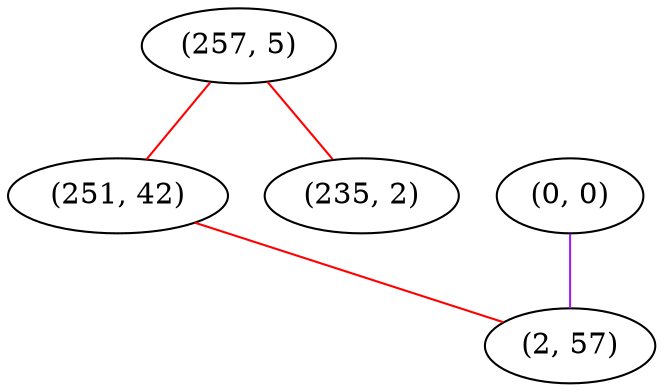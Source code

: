 graph "" {
"(257, 5)";
"(251, 42)";
"(0, 0)";
"(235, 2)";
"(2, 57)";
"(257, 5)" -- "(251, 42)"  [color=red, key=0, weight=1];
"(257, 5)" -- "(235, 2)"  [color=red, key=0, weight=1];
"(251, 42)" -- "(2, 57)"  [color=red, key=0, weight=1];
"(0, 0)" -- "(2, 57)"  [color=purple, key=0, weight=4];
}
